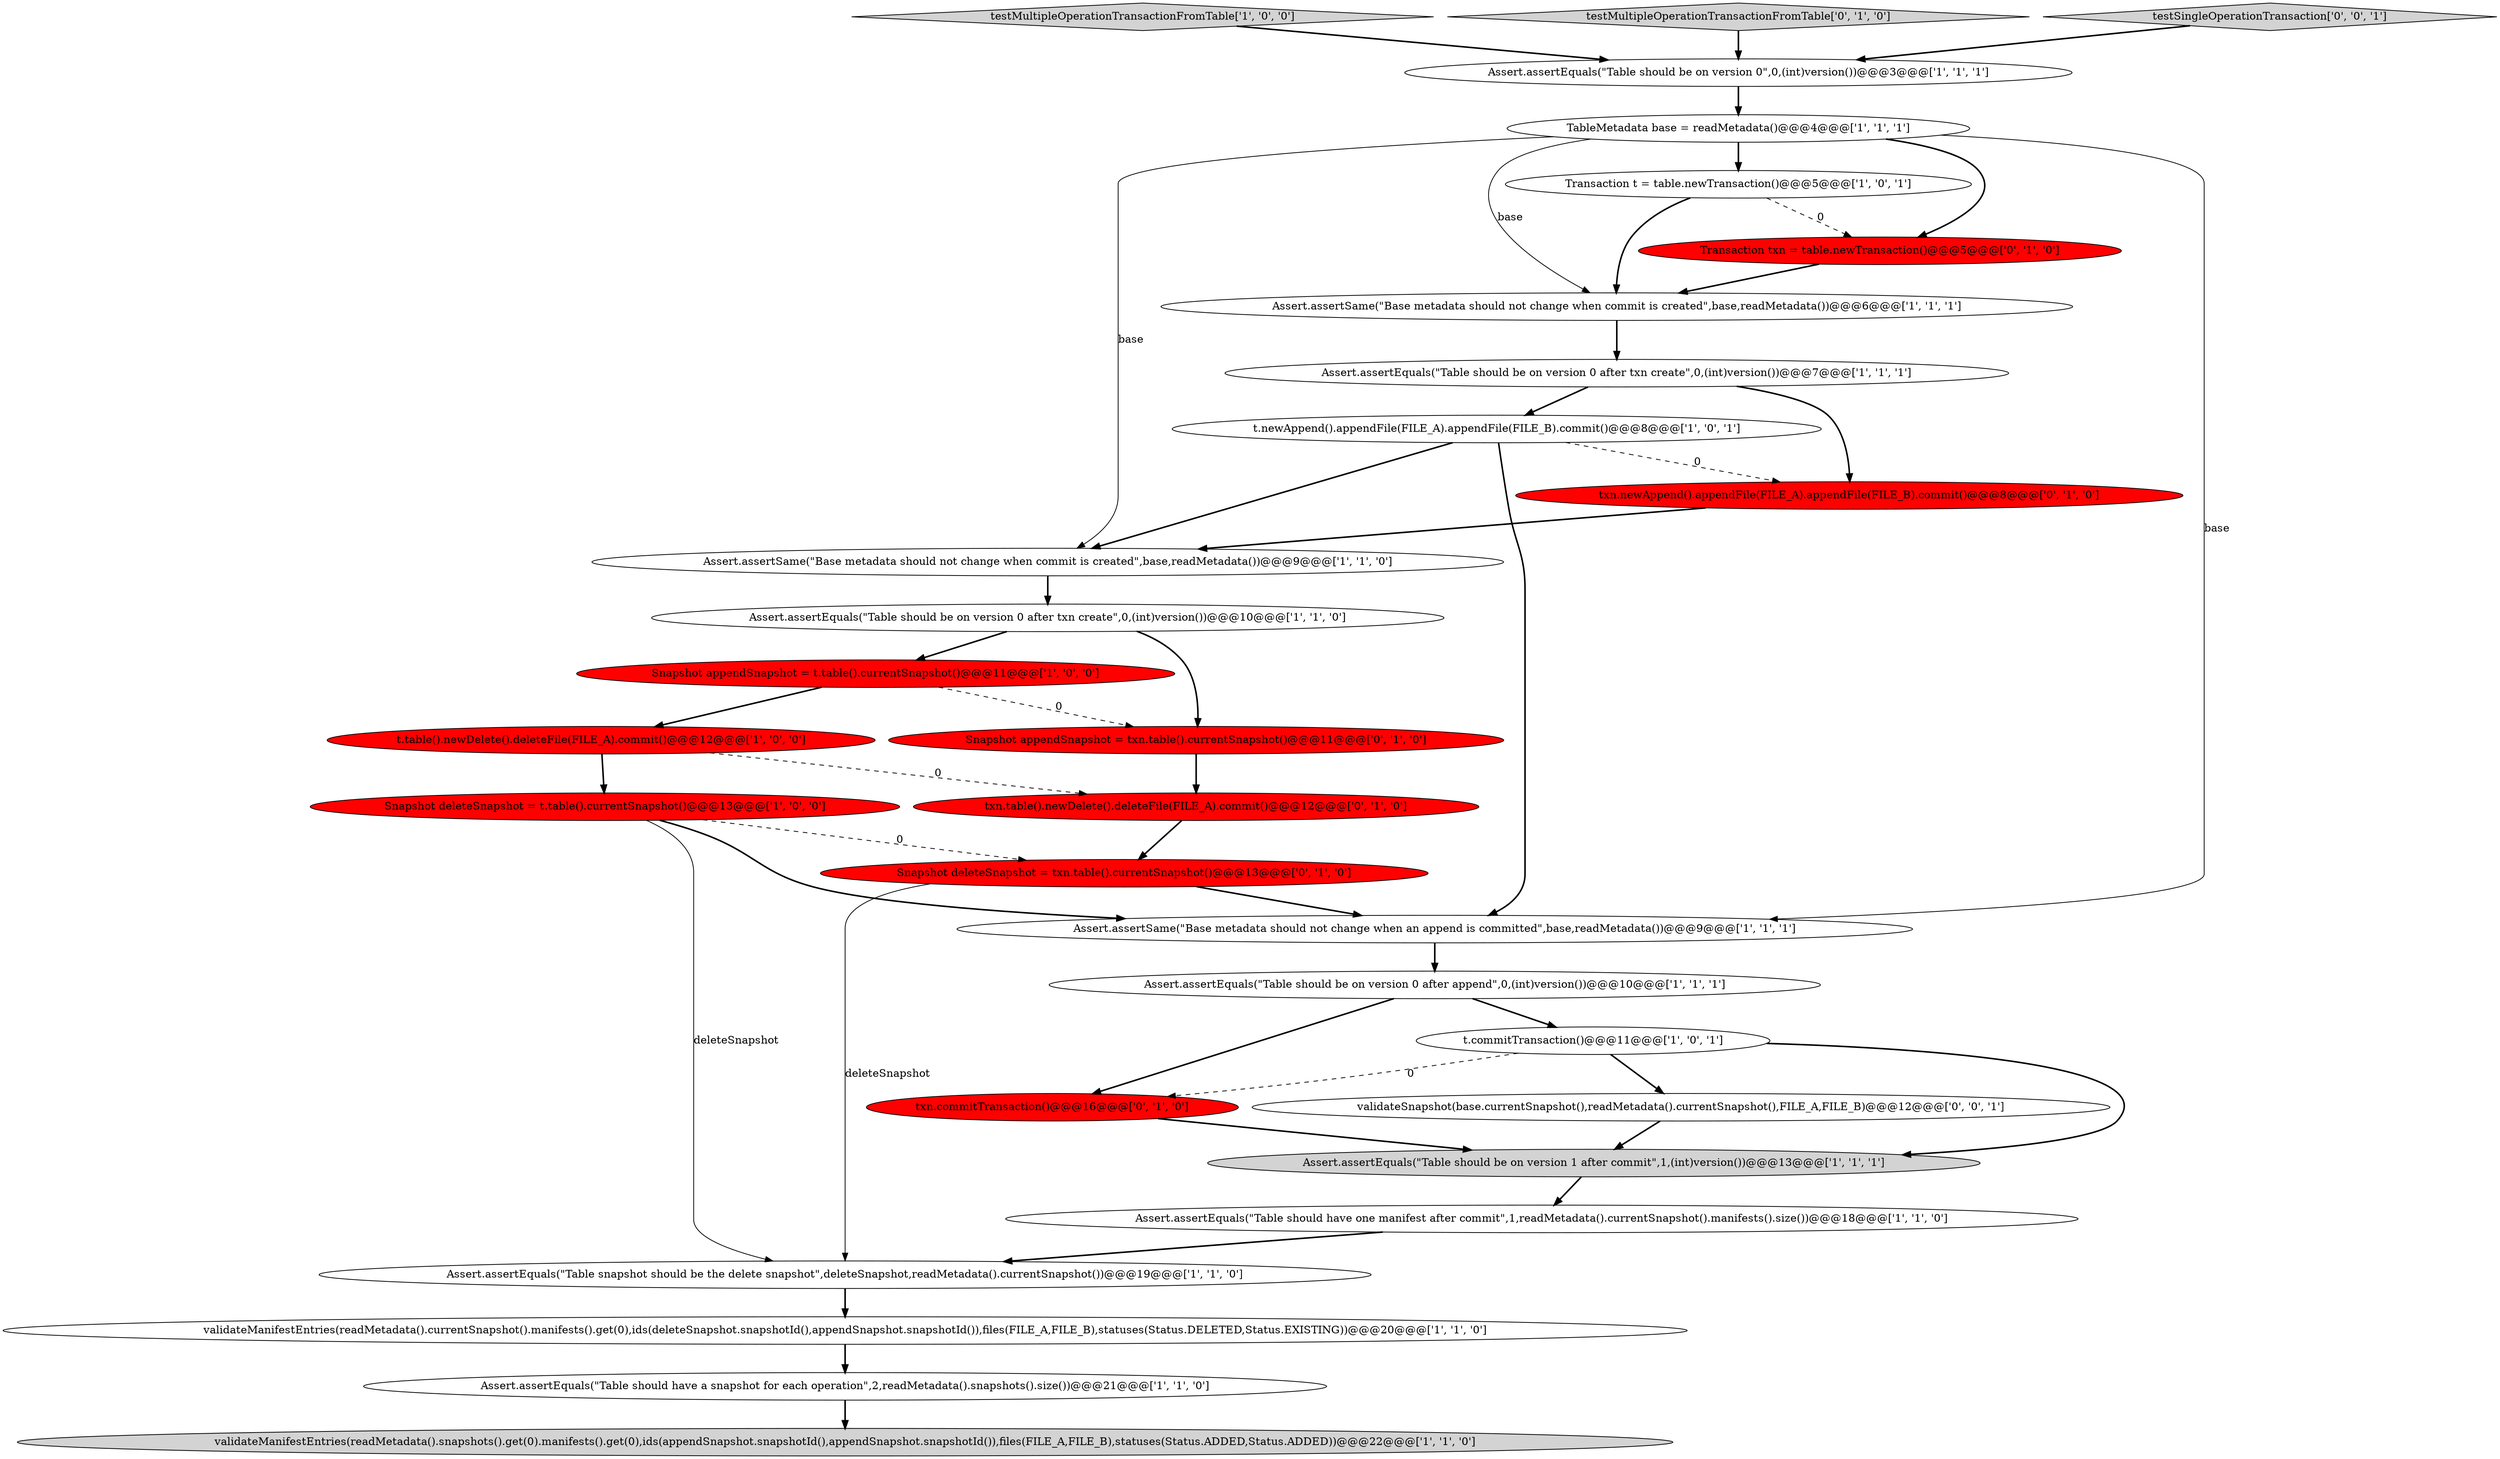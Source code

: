 digraph {
1 [style = filled, label = "Assert.assertEquals(\"Table should be on version 0 after txn create\",0,(int)version())@@@10@@@['1', '1', '0']", fillcolor = white, shape = ellipse image = "AAA0AAABBB1BBB"];
14 [style = filled, label = "Snapshot appendSnapshot = t.table().currentSnapshot()@@@11@@@['1', '0', '0']", fillcolor = red, shape = ellipse image = "AAA1AAABBB1BBB"];
24 [style = filled, label = "txn.newAppend().appendFile(FILE_A).appendFile(FILE_B).commit()@@@8@@@['0', '1', '0']", fillcolor = red, shape = ellipse image = "AAA1AAABBB2BBB"];
19 [style = filled, label = "TableMetadata base = readMetadata()@@@4@@@['1', '1', '1']", fillcolor = white, shape = ellipse image = "AAA0AAABBB1BBB"];
9 [style = filled, label = "Assert.assertEquals(\"Table should have one manifest after commit\",1,readMetadata().currentSnapshot().manifests().size())@@@18@@@['1', '1', '0']", fillcolor = white, shape = ellipse image = "AAA0AAABBB1BBB"];
11 [style = filled, label = "testMultipleOperationTransactionFromTable['1', '0', '0']", fillcolor = lightgray, shape = diamond image = "AAA0AAABBB1BBB"];
15 [style = filled, label = "validateManifestEntries(readMetadata().currentSnapshot().manifests().get(0),ids(deleteSnapshot.snapshotId(),appendSnapshot.snapshotId()),files(FILE_A,FILE_B),statuses(Status.DELETED,Status.EXISTING))@@@20@@@['1', '1', '0']", fillcolor = white, shape = ellipse image = "AAA0AAABBB1BBB"];
26 [style = filled, label = "testMultipleOperationTransactionFromTable['0', '1', '0']", fillcolor = lightgray, shape = diamond image = "AAA0AAABBB2BBB"];
12 [style = filled, label = "Assert.assertEquals(\"Table should be on version 1 after commit\",1,(int)version())@@@13@@@['1', '1', '1']", fillcolor = lightgray, shape = ellipse image = "AAA0AAABBB1BBB"];
13 [style = filled, label = "validateManifestEntries(readMetadata().snapshots().get(0).manifests().get(0),ids(appendSnapshot.snapshotId(),appendSnapshot.snapshotId()),files(FILE_A,FILE_B),statuses(Status.ADDED,Status.ADDED))@@@22@@@['1', '1', '0']", fillcolor = lightgray, shape = ellipse image = "AAA0AAABBB1BBB"];
28 [style = filled, label = "validateSnapshot(base.currentSnapshot(),readMetadata().currentSnapshot(),FILE_A,FILE_B)@@@12@@@['0', '0', '1']", fillcolor = white, shape = ellipse image = "AAA0AAABBB3BBB"];
0 [style = filled, label = "Transaction t = table.newTransaction()@@@5@@@['1', '0', '1']", fillcolor = white, shape = ellipse image = "AAA0AAABBB1BBB"];
7 [style = filled, label = "Assert.assertEquals(\"Table should be on version 0 after txn create\",0,(int)version())@@@7@@@['1', '1', '1']", fillcolor = white, shape = ellipse image = "AAA0AAABBB1BBB"];
16 [style = filled, label = "Snapshot deleteSnapshot = t.table().currentSnapshot()@@@13@@@['1', '0', '0']", fillcolor = red, shape = ellipse image = "AAA1AAABBB1BBB"];
25 [style = filled, label = "Snapshot appendSnapshot = txn.table().currentSnapshot()@@@11@@@['0', '1', '0']", fillcolor = red, shape = ellipse image = "AAA1AAABBB2BBB"];
10 [style = filled, label = "Assert.assertEquals(\"Table snapshot should be the delete snapshot\",deleteSnapshot,readMetadata().currentSnapshot())@@@19@@@['1', '1', '0']", fillcolor = white, shape = ellipse image = "AAA0AAABBB1BBB"];
6 [style = filled, label = "Assert.assertSame(\"Base metadata should not change when commit is created\",base,readMetadata())@@@6@@@['1', '1', '1']", fillcolor = white, shape = ellipse image = "AAA0AAABBB1BBB"];
21 [style = filled, label = "Transaction txn = table.newTransaction()@@@5@@@['0', '1', '0']", fillcolor = red, shape = ellipse image = "AAA1AAABBB2BBB"];
20 [style = filled, label = "t.table().newDelete().deleteFile(FILE_A).commit()@@@12@@@['1', '0', '0']", fillcolor = red, shape = ellipse image = "AAA1AAABBB1BBB"];
22 [style = filled, label = "Snapshot deleteSnapshot = txn.table().currentSnapshot()@@@13@@@['0', '1', '0']", fillcolor = red, shape = ellipse image = "AAA1AAABBB2BBB"];
5 [style = filled, label = "Assert.assertSame(\"Base metadata should not change when commit is created\",base,readMetadata())@@@9@@@['1', '1', '0']", fillcolor = white, shape = ellipse image = "AAA0AAABBB1BBB"];
4 [style = filled, label = "Assert.assertEquals(\"Table should be on version 0 after append\",0,(int)version())@@@10@@@['1', '1', '1']", fillcolor = white, shape = ellipse image = "AAA0AAABBB1BBB"];
27 [style = filled, label = "txn.commitTransaction()@@@16@@@['0', '1', '0']", fillcolor = red, shape = ellipse image = "AAA1AAABBB2BBB"];
18 [style = filled, label = "t.commitTransaction()@@@11@@@['1', '0', '1']", fillcolor = white, shape = ellipse image = "AAA0AAABBB1BBB"];
17 [style = filled, label = "Assert.assertEquals(\"Table should be on version 0\",0,(int)version())@@@3@@@['1', '1', '1']", fillcolor = white, shape = ellipse image = "AAA0AAABBB1BBB"];
3 [style = filled, label = "t.newAppend().appendFile(FILE_A).appendFile(FILE_B).commit()@@@8@@@['1', '0', '1']", fillcolor = white, shape = ellipse image = "AAA0AAABBB1BBB"];
29 [style = filled, label = "testSingleOperationTransaction['0', '0', '1']", fillcolor = lightgray, shape = diamond image = "AAA0AAABBB3BBB"];
2 [style = filled, label = "Assert.assertSame(\"Base metadata should not change when an append is committed\",base,readMetadata())@@@9@@@['1', '1', '1']", fillcolor = white, shape = ellipse image = "AAA0AAABBB1BBB"];
8 [style = filled, label = "Assert.assertEquals(\"Table should have a snapshot for each operation\",2,readMetadata().snapshots().size())@@@21@@@['1', '1', '0']", fillcolor = white, shape = ellipse image = "AAA0AAABBB1BBB"];
23 [style = filled, label = "txn.table().newDelete().deleteFile(FILE_A).commit()@@@12@@@['0', '1', '0']", fillcolor = red, shape = ellipse image = "AAA1AAABBB2BBB"];
29->17 [style = bold, label=""];
10->15 [style = bold, label=""];
22->2 [style = bold, label=""];
27->12 [style = bold, label=""];
26->17 [style = bold, label=""];
21->6 [style = bold, label=""];
0->6 [style = bold, label=""];
14->25 [style = dashed, label="0"];
25->23 [style = bold, label=""];
18->27 [style = dashed, label="0"];
3->24 [style = dashed, label="0"];
18->12 [style = bold, label=""];
22->10 [style = solid, label="deleteSnapshot"];
4->18 [style = bold, label=""];
9->10 [style = bold, label=""];
28->12 [style = bold, label=""];
16->2 [style = bold, label=""];
19->2 [style = solid, label="base"];
12->9 [style = bold, label=""];
2->4 [style = bold, label=""];
17->19 [style = bold, label=""];
18->28 [style = bold, label=""];
7->3 [style = bold, label=""];
19->0 [style = bold, label=""];
24->5 [style = bold, label=""];
5->1 [style = bold, label=""];
7->24 [style = bold, label=""];
3->5 [style = bold, label=""];
23->22 [style = bold, label=""];
20->16 [style = bold, label=""];
3->2 [style = bold, label=""];
0->21 [style = dashed, label="0"];
4->27 [style = bold, label=""];
16->10 [style = solid, label="deleteSnapshot"];
20->23 [style = dashed, label="0"];
11->17 [style = bold, label=""];
19->5 [style = solid, label="base"];
1->14 [style = bold, label=""];
6->7 [style = bold, label=""];
19->6 [style = solid, label="base"];
1->25 [style = bold, label=""];
15->8 [style = bold, label=""];
8->13 [style = bold, label=""];
14->20 [style = bold, label=""];
16->22 [style = dashed, label="0"];
19->21 [style = bold, label=""];
}
